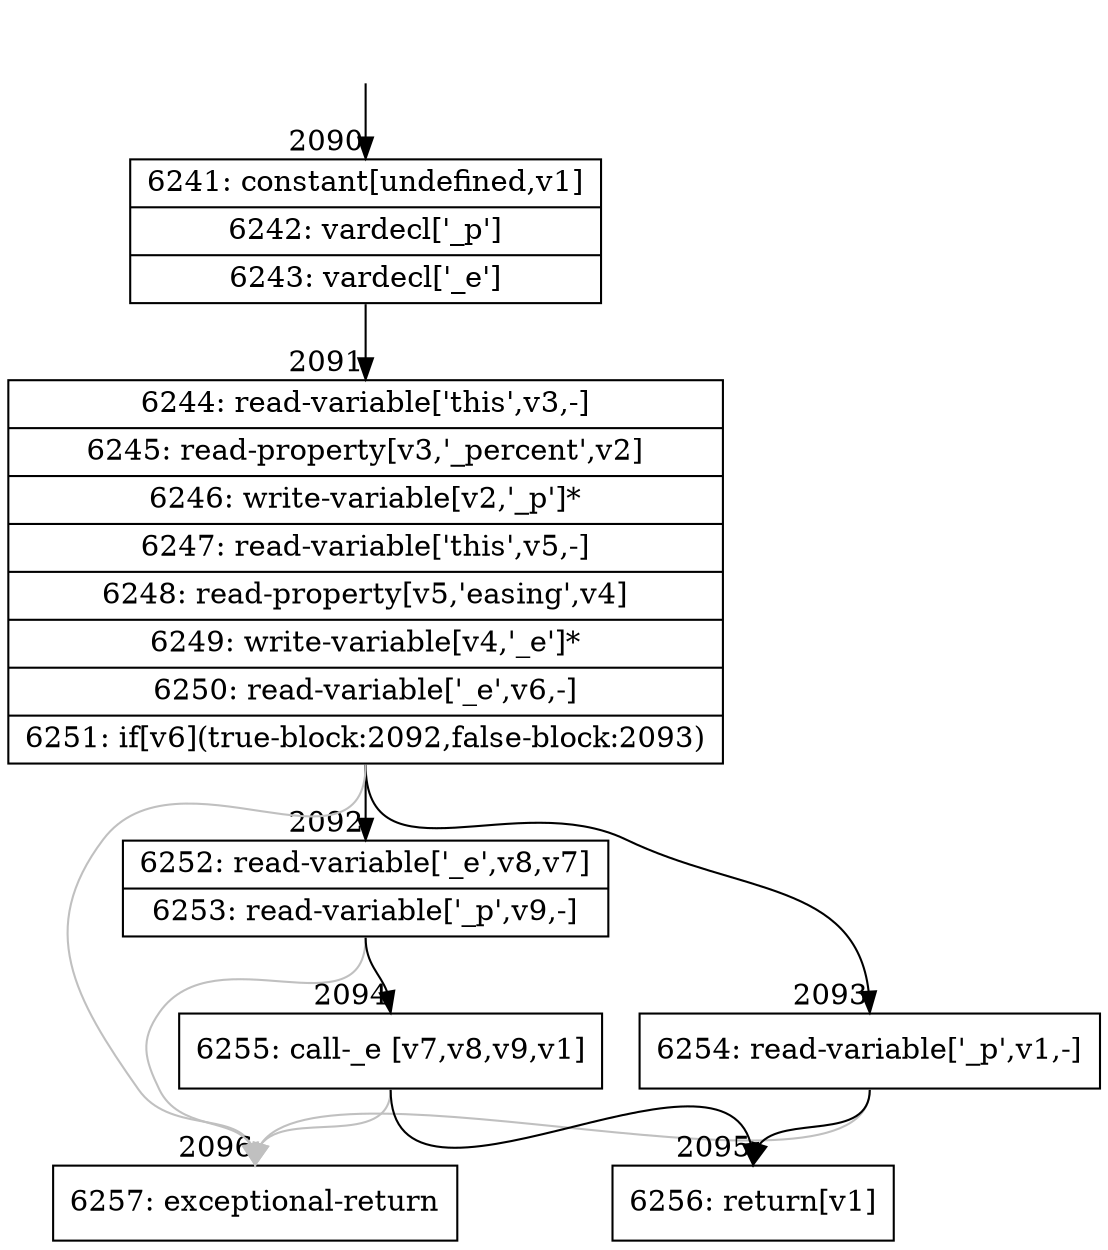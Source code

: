digraph {
rankdir="TD"
BB_entry120[shape=none,label=""];
BB_entry120 -> BB2090 [tailport=s, headport=n, headlabel="    2090"]
BB2090 [shape=record label="{6241: constant[undefined,v1]|6242: vardecl['_p']|6243: vardecl['_e']}" ] 
BB2090 -> BB2091 [tailport=s, headport=n, headlabel="      2091"]
BB2091 [shape=record label="{6244: read-variable['this',v3,-]|6245: read-property[v3,'_percent',v2]|6246: write-variable[v2,'_p']*|6247: read-variable['this',v5,-]|6248: read-property[v5,'easing',v4]|6249: write-variable[v4,'_e']*|6250: read-variable['_e',v6,-]|6251: if[v6](true-block:2092,false-block:2093)}" ] 
BB2091 -> BB2092 [tailport=s, headport=n, headlabel="      2092"]
BB2091 -> BB2093 [tailport=s, headport=n, headlabel="      2093"]
BB2091 -> BB2096 [tailport=s, headport=n, color=gray, headlabel="      2096"]
BB2092 [shape=record label="{6252: read-variable['_e',v8,v7]|6253: read-variable['_p',v9,-]}" ] 
BB2092 -> BB2094 [tailport=s, headport=n, headlabel="      2094"]
BB2092 -> BB2096 [tailport=s, headport=n, color=gray]
BB2093 [shape=record label="{6254: read-variable['_p',v1,-]}" ] 
BB2093 -> BB2095 [tailport=s, headport=n, headlabel="      2095"]
BB2093 -> BB2096 [tailport=s, headport=n, color=gray]
BB2094 [shape=record label="{6255: call-_e [v7,v8,v9,v1]}" ] 
BB2094 -> BB2095 [tailport=s, headport=n]
BB2094 -> BB2096 [tailport=s, headport=n, color=gray]
BB2095 [shape=record label="{6256: return[v1]}" ] 
BB2096 [shape=record label="{6257: exceptional-return}" ] 
//#$~ 2159
}
